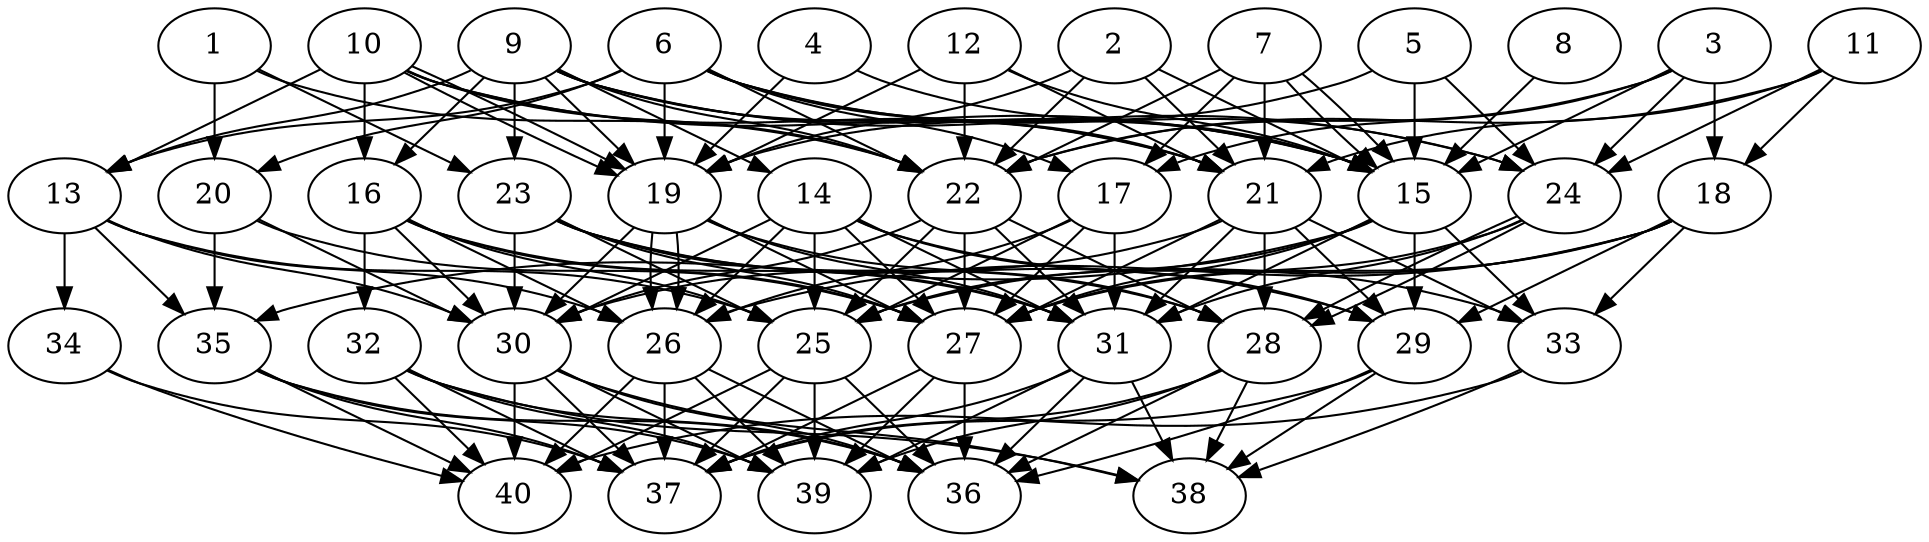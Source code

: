 // DAG automatically generated by daggen at Thu Oct  3 14:06:48 2019
// ./daggen --dot -n 40 --ccr 0.3 --fat 0.7 --regular 0.9 --density 0.9 --mindata 5242880 --maxdata 52428800 
digraph G {
  1 [size="88504320", alpha="0.10", expect_size="26551296"] 
  1 -> 20 [size ="26551296"]
  1 -> 22 [size ="26551296"]
  1 -> 23 [size ="26551296"]
  2 [size="89576107", alpha="0.11", expect_size="26872832"] 
  2 -> 15 [size ="26872832"]
  2 -> 19 [size ="26872832"]
  2 -> 21 [size ="26872832"]
  2 -> 22 [size ="26872832"]
  3 [size="165512533", alpha="0.11", expect_size="49653760"] 
  3 -> 15 [size ="49653760"]
  3 -> 17 [size ="49653760"]
  3 -> 18 [size ="49653760"]
  3 -> 22 [size ="49653760"]
  3 -> 24 [size ="49653760"]
  4 [size="91337387", alpha="0.05", expect_size="27401216"] 
  4 -> 15 [size ="27401216"]
  4 -> 19 [size ="27401216"]
  5 [size="72413867", alpha="0.04", expect_size="21724160"] 
  5 -> 15 [size ="21724160"]
  5 -> 19 [size ="21724160"]
  5 -> 24 [size ="21724160"]
  6 [size="104410453", alpha="0.20", expect_size="31323136"] 
  6 -> 13 [size ="31323136"]
  6 -> 15 [size ="31323136"]
  6 -> 17 [size ="31323136"]
  6 -> 19 [size ="31323136"]
  6 -> 20 [size ="31323136"]
  6 -> 21 [size ="31323136"]
  6 -> 22 [size ="31323136"]
  6 -> 24 [size ="31323136"]
  7 [size="132474880", alpha="0.04", expect_size="39742464"] 
  7 -> 15 [size ="39742464"]
  7 -> 15 [size ="39742464"]
  7 -> 17 [size ="39742464"]
  7 -> 21 [size ="39742464"]
  7 -> 22 [size ="39742464"]
  8 [size="124620800", alpha="0.15", expect_size="37386240"] 
  8 -> 15 [size ="37386240"]
  9 [size="122002773", alpha="0.11", expect_size="36600832"] 
  9 -> 13 [size ="36600832"]
  9 -> 14 [size ="36600832"]
  9 -> 15 [size ="36600832"]
  9 -> 16 [size ="36600832"]
  9 -> 19 [size ="36600832"]
  9 -> 21 [size ="36600832"]
  9 -> 22 [size ="36600832"]
  9 -> 23 [size ="36600832"]
  9 -> 24 [size ="36600832"]
  10 [size="152139093", alpha="0.11", expect_size="45641728"] 
  10 -> 13 [size ="45641728"]
  10 -> 15 [size ="45641728"]
  10 -> 16 [size ="45641728"]
  10 -> 19 [size ="45641728"]
  10 -> 19 [size ="45641728"]
  10 -> 21 [size ="45641728"]
  10 -> 22 [size ="45641728"]
  11 [size="37495467", alpha="0.14", expect_size="11248640"] 
  11 -> 18 [size ="11248640"]
  11 -> 21 [size ="11248640"]
  11 -> 22 [size ="11248640"]
  11 -> 24 [size ="11248640"]
  12 [size="117780480", alpha="0.06", expect_size="35334144"] 
  12 -> 15 [size ="35334144"]
  12 -> 19 [size ="35334144"]
  12 -> 21 [size ="35334144"]
  12 -> 22 [size ="35334144"]
  13 [size="45158400", alpha="0.16", expect_size="13547520"] 
  13 -> 25 [size ="13547520"]
  13 -> 26 [size ="13547520"]
  13 -> 30 [size ="13547520"]
  13 -> 34 [size ="13547520"]
  13 -> 35 [size ="13547520"]
  14 [size="135113387", alpha="0.01", expect_size="40534016"] 
  14 -> 25 [size ="40534016"]
  14 -> 26 [size ="40534016"]
  14 -> 27 [size ="40534016"]
  14 -> 29 [size ="40534016"]
  14 -> 30 [size ="40534016"]
  14 -> 31 [size ="40534016"]
  14 -> 33 [size ="40534016"]
  15 [size="20032853", alpha="0.10", expect_size="6009856"] 
  15 -> 25 [size ="6009856"]
  15 -> 27 [size ="6009856"]
  15 -> 29 [size ="6009856"]
  15 -> 31 [size ="6009856"]
  15 -> 33 [size ="6009856"]
  15 -> 35 [size ="6009856"]
  16 [size="48093867", alpha="0.05", expect_size="14428160"] 
  16 -> 25 [size ="14428160"]
  16 -> 26 [size ="14428160"]
  16 -> 27 [size ="14428160"]
  16 -> 30 [size ="14428160"]
  16 -> 31 [size ="14428160"]
  16 -> 32 [size ="14428160"]
  17 [size="46196053", alpha="0.12", expect_size="13858816"] 
  17 -> 25 [size ="13858816"]
  17 -> 26 [size ="13858816"]
  17 -> 27 [size ="13858816"]
  17 -> 31 [size ="13858816"]
  18 [size="77199360", alpha="0.11", expect_size="23159808"] 
  18 -> 25 [size ="23159808"]
  18 -> 26 [size ="23159808"]
  18 -> 27 [size ="23159808"]
  18 -> 29 [size ="23159808"]
  18 -> 33 [size ="23159808"]
  19 [size="35952640", alpha="0.09", expect_size="10785792"] 
  19 -> 26 [size ="10785792"]
  19 -> 26 [size ="10785792"]
  19 -> 27 [size ="10785792"]
  19 -> 28 [size ="10785792"]
  19 -> 30 [size ="10785792"]
  19 -> 31 [size ="10785792"]
  20 [size="119473493", alpha="0.15", expect_size="35842048"] 
  20 -> 27 [size ="35842048"]
  20 -> 30 [size ="35842048"]
  20 -> 35 [size ="35842048"]
  21 [size="51537920", alpha="0.11", expect_size="15461376"] 
  21 -> 27 [size ="15461376"]
  21 -> 28 [size ="15461376"]
  21 -> 29 [size ="15461376"]
  21 -> 30 [size ="15461376"]
  21 -> 31 [size ="15461376"]
  21 -> 33 [size ="15461376"]
  22 [size="158235307", alpha="0.16", expect_size="47470592"] 
  22 -> 25 [size ="47470592"]
  22 -> 27 [size ="47470592"]
  22 -> 28 [size ="47470592"]
  22 -> 30 [size ="47470592"]
  22 -> 31 [size ="47470592"]
  23 [size="45608960", alpha="0.20", expect_size="13682688"] 
  23 -> 25 [size ="13682688"]
  23 -> 27 [size ="13682688"]
  23 -> 28 [size ="13682688"]
  23 -> 29 [size ="13682688"]
  23 -> 30 [size ="13682688"]
  23 -> 31 [size ="13682688"]
  24 [size="172892160", alpha="0.13", expect_size="51867648"] 
  24 -> 27 [size ="51867648"]
  24 -> 28 [size ="51867648"]
  24 -> 28 [size ="51867648"]
  24 -> 31 [size ="51867648"]
  25 [size="23336960", alpha="0.13", expect_size="7001088"] 
  25 -> 36 [size ="7001088"]
  25 -> 37 [size ="7001088"]
  25 -> 39 [size ="7001088"]
  25 -> 40 [size ="7001088"]
  26 [size="102130347", alpha="0.04", expect_size="30639104"] 
  26 -> 36 [size ="30639104"]
  26 -> 37 [size ="30639104"]
  26 -> 39 [size ="30639104"]
  26 -> 40 [size ="30639104"]
  27 [size="141233493", alpha="0.10", expect_size="42370048"] 
  27 -> 36 [size ="42370048"]
  27 -> 37 [size ="42370048"]
  27 -> 39 [size ="42370048"]
  28 [size="81254400", alpha="0.09", expect_size="24376320"] 
  28 -> 36 [size ="24376320"]
  28 -> 37 [size ="24376320"]
  28 -> 38 [size ="24376320"]
  28 -> 39 [size ="24376320"]
  29 [size="166406827", alpha="0.02", expect_size="49922048"] 
  29 -> 36 [size ="49922048"]
  29 -> 37 [size ="49922048"]
  29 -> 38 [size ="49922048"]
  30 [size="77195947", alpha="0.11", expect_size="23158784"] 
  30 -> 36 [size ="23158784"]
  30 -> 37 [size ="23158784"]
  30 -> 38 [size ="23158784"]
  30 -> 39 [size ="23158784"]
  30 -> 40 [size ="23158784"]
  31 [size="40396800", alpha="0.04", expect_size="12119040"] 
  31 -> 36 [size ="12119040"]
  31 -> 37 [size ="12119040"]
  31 -> 38 [size ="12119040"]
  31 -> 39 [size ="12119040"]
  32 [size="127030613", alpha="0.09", expect_size="38109184"] 
  32 -> 36 [size ="38109184"]
  32 -> 37 [size ="38109184"]
  32 -> 38 [size ="38109184"]
  32 -> 39 [size ="38109184"]
  32 -> 40 [size ="38109184"]
  33 [size="94631253", alpha="0.17", expect_size="28389376"] 
  33 -> 38 [size ="28389376"]
  33 -> 40 [size ="28389376"]
  34 [size="91234987", alpha="0.01", expect_size="27370496"] 
  34 -> 37 [size ="27370496"]
  34 -> 40 [size ="27370496"]
  35 [size="33419947", alpha="0.05", expect_size="10025984"] 
  35 -> 36 [size ="10025984"]
  35 -> 37 [size ="10025984"]
  35 -> 39 [size ="10025984"]
  35 -> 40 [size ="10025984"]
  36 [size="133410133", alpha="0.13", expect_size="40023040"] 
  37 [size="163570347", alpha="0.04", expect_size="49071104"] 
  38 [size="81612800", alpha="0.03", expect_size="24483840"] 
  39 [size="151968427", alpha="0.04", expect_size="45590528"] 
  40 [size="164597760", alpha="0.19", expect_size="49379328"] 
}
